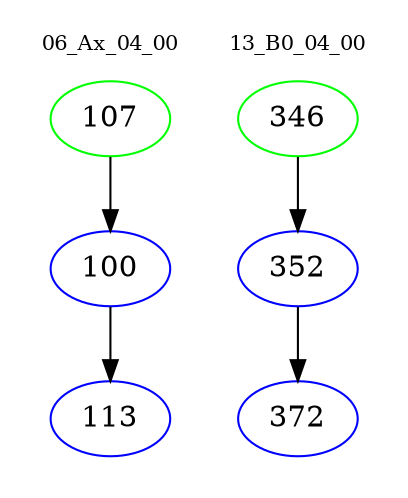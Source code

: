 digraph{
subgraph cluster_0 {
color = white
label = "06_Ax_04_00";
fontsize=10;
T0_107 [label="107", color="green"]
T0_107 -> T0_100 [color="black"]
T0_100 [label="100", color="blue"]
T0_100 -> T0_113 [color="black"]
T0_113 [label="113", color="blue"]
}
subgraph cluster_1 {
color = white
label = "13_B0_04_00";
fontsize=10;
T1_346 [label="346", color="green"]
T1_346 -> T1_352 [color="black"]
T1_352 [label="352", color="blue"]
T1_352 -> T1_372 [color="black"]
T1_372 [label="372", color="blue"]
}
}

